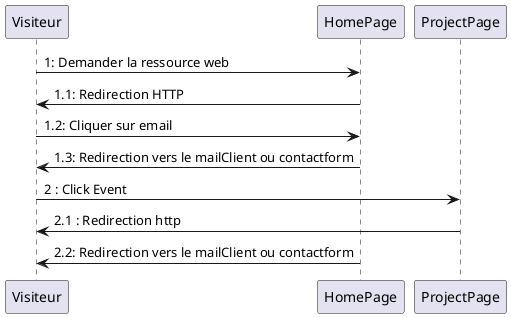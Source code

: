 @startuml
Visiteur -> "HomePage" as HomePage : 1: Demander la ressource web
HomePage -> Visiteur : 1.1: Redirection HTTP
Visiteur -> HomePage : 1.2: Cliquer sur email
HomePage -> Visiteur : 1.3: Redirection vers le mailClient ou contactform
Visiteur -> "ProjectPage" as ProjectPage : 2 : Click Event
ProjectPage -> Visiteur : 2.1 : Redirection http
HomePage -> Visiteur : 2.2: Redirection vers le mailClient ou contactform
@enduml